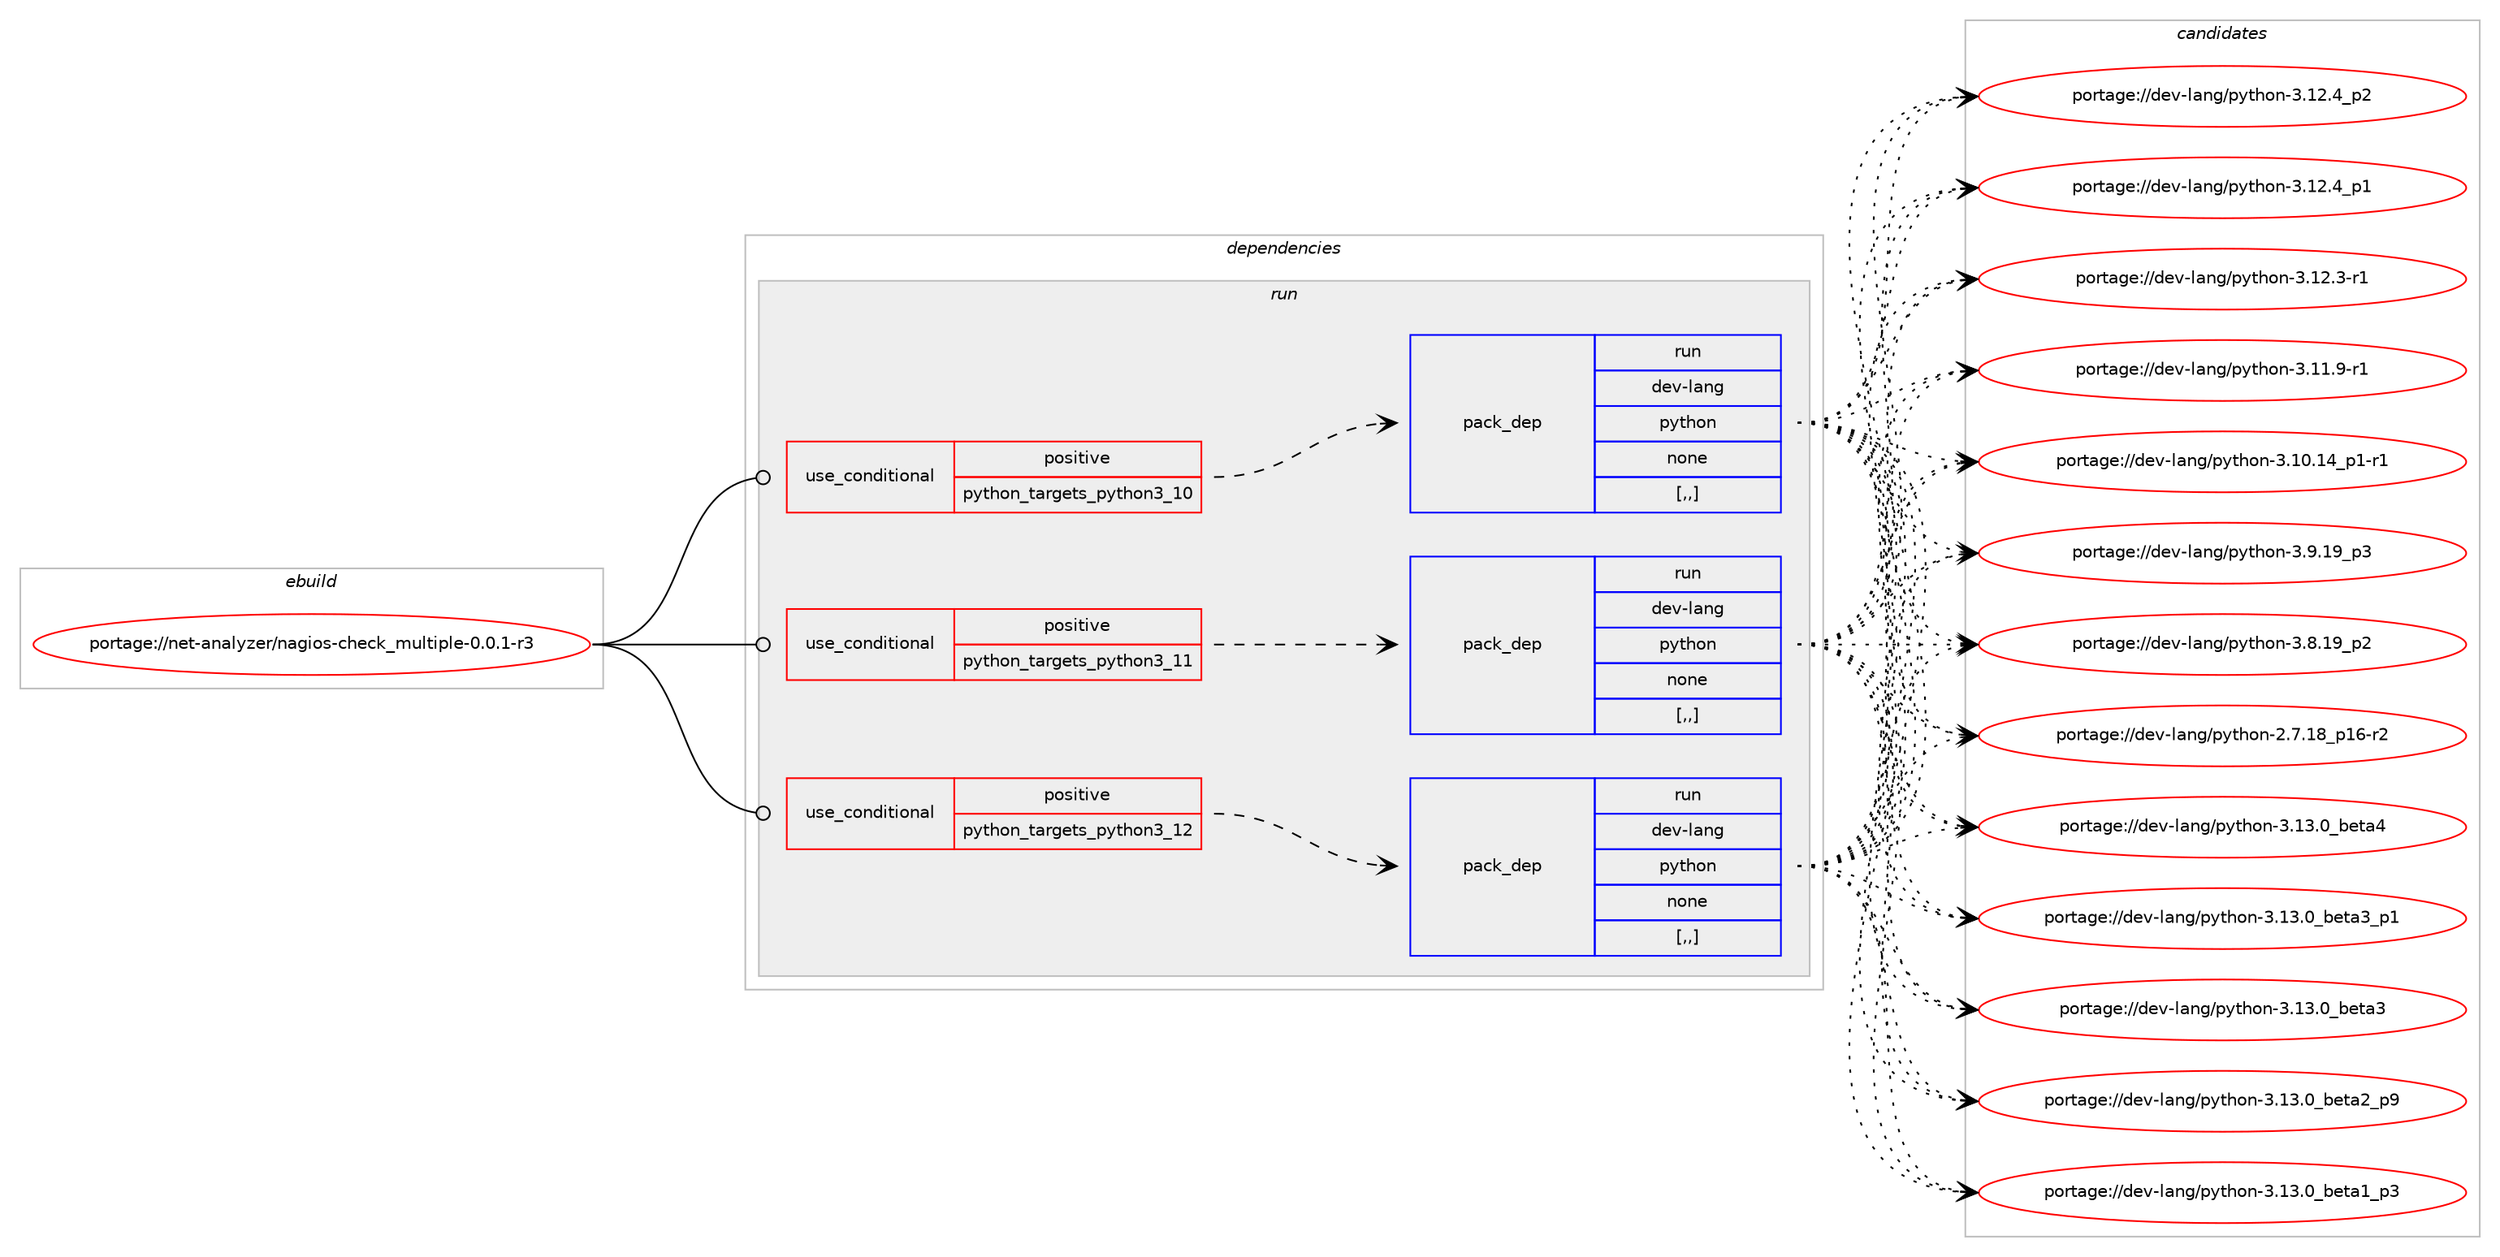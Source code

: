digraph prolog {

# *************
# Graph options
# *************

newrank=true;
concentrate=true;
compound=true;
graph [rankdir=LR,fontname=Helvetica,fontsize=10,ranksep=1.5];#, ranksep=2.5, nodesep=0.2];
edge  [arrowhead=vee];
node  [fontname=Helvetica,fontsize=10];

# **********
# The ebuild
# **********

subgraph cluster_leftcol {
color=gray;
label=<<i>ebuild</i>>;
id [label="portage://net-analyzer/nagios-check_multiple-0.0.1-r3", color=red, width=4, href="../net-analyzer/nagios-check_multiple-0.0.1-r3.svg"];
}

# ****************
# The dependencies
# ****************

subgraph cluster_midcol {
color=gray;
label=<<i>dependencies</i>>;
subgraph cluster_compile {
fillcolor="#eeeeee";
style=filled;
label=<<i>compile</i>>;
}
subgraph cluster_compileandrun {
fillcolor="#eeeeee";
style=filled;
label=<<i>compile and run</i>>;
}
subgraph cluster_run {
fillcolor="#eeeeee";
style=filled;
label=<<i>run</i>>;
subgraph cond87043 {
dependency338281 [label=<<TABLE BORDER="0" CELLBORDER="1" CELLSPACING="0" CELLPADDING="4"><TR><TD ROWSPAN="3" CELLPADDING="10">use_conditional</TD></TR><TR><TD>positive</TD></TR><TR><TD>python_targets_python3_10</TD></TR></TABLE>>, shape=none, color=red];
subgraph pack248675 {
dependency338282 [label=<<TABLE BORDER="0" CELLBORDER="1" CELLSPACING="0" CELLPADDING="4" WIDTH="220"><TR><TD ROWSPAN="6" CELLPADDING="30">pack_dep</TD></TR><TR><TD WIDTH="110">run</TD></TR><TR><TD>dev-lang</TD></TR><TR><TD>python</TD></TR><TR><TD>none</TD></TR><TR><TD>[,,]</TD></TR></TABLE>>, shape=none, color=blue];
}
dependency338281:e -> dependency338282:w [weight=20,style="dashed",arrowhead="vee"];
}
id:e -> dependency338281:w [weight=20,style="solid",arrowhead="odot"];
subgraph cond87044 {
dependency338283 [label=<<TABLE BORDER="0" CELLBORDER="1" CELLSPACING="0" CELLPADDING="4"><TR><TD ROWSPAN="3" CELLPADDING="10">use_conditional</TD></TR><TR><TD>positive</TD></TR><TR><TD>python_targets_python3_11</TD></TR></TABLE>>, shape=none, color=red];
subgraph pack248676 {
dependency338284 [label=<<TABLE BORDER="0" CELLBORDER="1" CELLSPACING="0" CELLPADDING="4" WIDTH="220"><TR><TD ROWSPAN="6" CELLPADDING="30">pack_dep</TD></TR><TR><TD WIDTH="110">run</TD></TR><TR><TD>dev-lang</TD></TR><TR><TD>python</TD></TR><TR><TD>none</TD></TR><TR><TD>[,,]</TD></TR></TABLE>>, shape=none, color=blue];
}
dependency338283:e -> dependency338284:w [weight=20,style="dashed",arrowhead="vee"];
}
id:e -> dependency338283:w [weight=20,style="solid",arrowhead="odot"];
subgraph cond87045 {
dependency338285 [label=<<TABLE BORDER="0" CELLBORDER="1" CELLSPACING="0" CELLPADDING="4"><TR><TD ROWSPAN="3" CELLPADDING="10">use_conditional</TD></TR><TR><TD>positive</TD></TR><TR><TD>python_targets_python3_12</TD></TR></TABLE>>, shape=none, color=red];
subgraph pack248677 {
dependency338286 [label=<<TABLE BORDER="0" CELLBORDER="1" CELLSPACING="0" CELLPADDING="4" WIDTH="220"><TR><TD ROWSPAN="6" CELLPADDING="30">pack_dep</TD></TR><TR><TD WIDTH="110">run</TD></TR><TR><TD>dev-lang</TD></TR><TR><TD>python</TD></TR><TR><TD>none</TD></TR><TR><TD>[,,]</TD></TR></TABLE>>, shape=none, color=blue];
}
dependency338285:e -> dependency338286:w [weight=20,style="dashed",arrowhead="vee"];
}
id:e -> dependency338285:w [weight=20,style="solid",arrowhead="odot"];
}
}

# **************
# The candidates
# **************

subgraph cluster_choices {
rank=same;
color=gray;
label=<<i>candidates</i>>;

subgraph choice248675 {
color=black;
nodesep=1;
choice1001011184510897110103471121211161041111104551464951464895981011169752 [label="portage://dev-lang/python-3.13.0_beta4", color=red, width=4,href="../dev-lang/python-3.13.0_beta4.svg"];
choice10010111845108971101034711212111610411111045514649514648959810111697519511249 [label="portage://dev-lang/python-3.13.0_beta3_p1", color=red, width=4,href="../dev-lang/python-3.13.0_beta3_p1.svg"];
choice1001011184510897110103471121211161041111104551464951464895981011169751 [label="portage://dev-lang/python-3.13.0_beta3", color=red, width=4,href="../dev-lang/python-3.13.0_beta3.svg"];
choice10010111845108971101034711212111610411111045514649514648959810111697509511257 [label="portage://dev-lang/python-3.13.0_beta2_p9", color=red, width=4,href="../dev-lang/python-3.13.0_beta2_p9.svg"];
choice10010111845108971101034711212111610411111045514649514648959810111697499511251 [label="portage://dev-lang/python-3.13.0_beta1_p3", color=red, width=4,href="../dev-lang/python-3.13.0_beta1_p3.svg"];
choice100101118451089711010347112121116104111110455146495046529511250 [label="portage://dev-lang/python-3.12.4_p2", color=red, width=4,href="../dev-lang/python-3.12.4_p2.svg"];
choice100101118451089711010347112121116104111110455146495046529511249 [label="portage://dev-lang/python-3.12.4_p1", color=red, width=4,href="../dev-lang/python-3.12.4_p1.svg"];
choice100101118451089711010347112121116104111110455146495046514511449 [label="portage://dev-lang/python-3.12.3-r1", color=red, width=4,href="../dev-lang/python-3.12.3-r1.svg"];
choice100101118451089711010347112121116104111110455146494946574511449 [label="portage://dev-lang/python-3.11.9-r1", color=red, width=4,href="../dev-lang/python-3.11.9-r1.svg"];
choice100101118451089711010347112121116104111110455146494846495295112494511449 [label="portage://dev-lang/python-3.10.14_p1-r1", color=red, width=4,href="../dev-lang/python-3.10.14_p1-r1.svg"];
choice100101118451089711010347112121116104111110455146574649579511251 [label="portage://dev-lang/python-3.9.19_p3", color=red, width=4,href="../dev-lang/python-3.9.19_p3.svg"];
choice100101118451089711010347112121116104111110455146564649579511250 [label="portage://dev-lang/python-3.8.19_p2", color=red, width=4,href="../dev-lang/python-3.8.19_p2.svg"];
choice100101118451089711010347112121116104111110455046554649569511249544511450 [label="portage://dev-lang/python-2.7.18_p16-r2", color=red, width=4,href="../dev-lang/python-2.7.18_p16-r2.svg"];
dependency338282:e -> choice1001011184510897110103471121211161041111104551464951464895981011169752:w [style=dotted,weight="100"];
dependency338282:e -> choice10010111845108971101034711212111610411111045514649514648959810111697519511249:w [style=dotted,weight="100"];
dependency338282:e -> choice1001011184510897110103471121211161041111104551464951464895981011169751:w [style=dotted,weight="100"];
dependency338282:e -> choice10010111845108971101034711212111610411111045514649514648959810111697509511257:w [style=dotted,weight="100"];
dependency338282:e -> choice10010111845108971101034711212111610411111045514649514648959810111697499511251:w [style=dotted,weight="100"];
dependency338282:e -> choice100101118451089711010347112121116104111110455146495046529511250:w [style=dotted,weight="100"];
dependency338282:e -> choice100101118451089711010347112121116104111110455146495046529511249:w [style=dotted,weight="100"];
dependency338282:e -> choice100101118451089711010347112121116104111110455146495046514511449:w [style=dotted,weight="100"];
dependency338282:e -> choice100101118451089711010347112121116104111110455146494946574511449:w [style=dotted,weight="100"];
dependency338282:e -> choice100101118451089711010347112121116104111110455146494846495295112494511449:w [style=dotted,weight="100"];
dependency338282:e -> choice100101118451089711010347112121116104111110455146574649579511251:w [style=dotted,weight="100"];
dependency338282:e -> choice100101118451089711010347112121116104111110455146564649579511250:w [style=dotted,weight="100"];
dependency338282:e -> choice100101118451089711010347112121116104111110455046554649569511249544511450:w [style=dotted,weight="100"];
}
subgraph choice248676 {
color=black;
nodesep=1;
choice1001011184510897110103471121211161041111104551464951464895981011169752 [label="portage://dev-lang/python-3.13.0_beta4", color=red, width=4,href="../dev-lang/python-3.13.0_beta4.svg"];
choice10010111845108971101034711212111610411111045514649514648959810111697519511249 [label="portage://dev-lang/python-3.13.0_beta3_p1", color=red, width=4,href="../dev-lang/python-3.13.0_beta3_p1.svg"];
choice1001011184510897110103471121211161041111104551464951464895981011169751 [label="portage://dev-lang/python-3.13.0_beta3", color=red, width=4,href="../dev-lang/python-3.13.0_beta3.svg"];
choice10010111845108971101034711212111610411111045514649514648959810111697509511257 [label="portage://dev-lang/python-3.13.0_beta2_p9", color=red, width=4,href="../dev-lang/python-3.13.0_beta2_p9.svg"];
choice10010111845108971101034711212111610411111045514649514648959810111697499511251 [label="portage://dev-lang/python-3.13.0_beta1_p3", color=red, width=4,href="../dev-lang/python-3.13.0_beta1_p3.svg"];
choice100101118451089711010347112121116104111110455146495046529511250 [label="portage://dev-lang/python-3.12.4_p2", color=red, width=4,href="../dev-lang/python-3.12.4_p2.svg"];
choice100101118451089711010347112121116104111110455146495046529511249 [label="portage://dev-lang/python-3.12.4_p1", color=red, width=4,href="../dev-lang/python-3.12.4_p1.svg"];
choice100101118451089711010347112121116104111110455146495046514511449 [label="portage://dev-lang/python-3.12.3-r1", color=red, width=4,href="../dev-lang/python-3.12.3-r1.svg"];
choice100101118451089711010347112121116104111110455146494946574511449 [label="portage://dev-lang/python-3.11.9-r1", color=red, width=4,href="../dev-lang/python-3.11.9-r1.svg"];
choice100101118451089711010347112121116104111110455146494846495295112494511449 [label="portage://dev-lang/python-3.10.14_p1-r1", color=red, width=4,href="../dev-lang/python-3.10.14_p1-r1.svg"];
choice100101118451089711010347112121116104111110455146574649579511251 [label="portage://dev-lang/python-3.9.19_p3", color=red, width=4,href="../dev-lang/python-3.9.19_p3.svg"];
choice100101118451089711010347112121116104111110455146564649579511250 [label="portage://dev-lang/python-3.8.19_p2", color=red, width=4,href="../dev-lang/python-3.8.19_p2.svg"];
choice100101118451089711010347112121116104111110455046554649569511249544511450 [label="portage://dev-lang/python-2.7.18_p16-r2", color=red, width=4,href="../dev-lang/python-2.7.18_p16-r2.svg"];
dependency338284:e -> choice1001011184510897110103471121211161041111104551464951464895981011169752:w [style=dotted,weight="100"];
dependency338284:e -> choice10010111845108971101034711212111610411111045514649514648959810111697519511249:w [style=dotted,weight="100"];
dependency338284:e -> choice1001011184510897110103471121211161041111104551464951464895981011169751:w [style=dotted,weight="100"];
dependency338284:e -> choice10010111845108971101034711212111610411111045514649514648959810111697509511257:w [style=dotted,weight="100"];
dependency338284:e -> choice10010111845108971101034711212111610411111045514649514648959810111697499511251:w [style=dotted,weight="100"];
dependency338284:e -> choice100101118451089711010347112121116104111110455146495046529511250:w [style=dotted,weight="100"];
dependency338284:e -> choice100101118451089711010347112121116104111110455146495046529511249:w [style=dotted,weight="100"];
dependency338284:e -> choice100101118451089711010347112121116104111110455146495046514511449:w [style=dotted,weight="100"];
dependency338284:e -> choice100101118451089711010347112121116104111110455146494946574511449:w [style=dotted,weight="100"];
dependency338284:e -> choice100101118451089711010347112121116104111110455146494846495295112494511449:w [style=dotted,weight="100"];
dependency338284:e -> choice100101118451089711010347112121116104111110455146574649579511251:w [style=dotted,weight="100"];
dependency338284:e -> choice100101118451089711010347112121116104111110455146564649579511250:w [style=dotted,weight="100"];
dependency338284:e -> choice100101118451089711010347112121116104111110455046554649569511249544511450:w [style=dotted,weight="100"];
}
subgraph choice248677 {
color=black;
nodesep=1;
choice1001011184510897110103471121211161041111104551464951464895981011169752 [label="portage://dev-lang/python-3.13.0_beta4", color=red, width=4,href="../dev-lang/python-3.13.0_beta4.svg"];
choice10010111845108971101034711212111610411111045514649514648959810111697519511249 [label="portage://dev-lang/python-3.13.0_beta3_p1", color=red, width=4,href="../dev-lang/python-3.13.0_beta3_p1.svg"];
choice1001011184510897110103471121211161041111104551464951464895981011169751 [label="portage://dev-lang/python-3.13.0_beta3", color=red, width=4,href="../dev-lang/python-3.13.0_beta3.svg"];
choice10010111845108971101034711212111610411111045514649514648959810111697509511257 [label="portage://dev-lang/python-3.13.0_beta2_p9", color=red, width=4,href="../dev-lang/python-3.13.0_beta2_p9.svg"];
choice10010111845108971101034711212111610411111045514649514648959810111697499511251 [label="portage://dev-lang/python-3.13.0_beta1_p3", color=red, width=4,href="../dev-lang/python-3.13.0_beta1_p3.svg"];
choice100101118451089711010347112121116104111110455146495046529511250 [label="portage://dev-lang/python-3.12.4_p2", color=red, width=4,href="../dev-lang/python-3.12.4_p2.svg"];
choice100101118451089711010347112121116104111110455146495046529511249 [label="portage://dev-lang/python-3.12.4_p1", color=red, width=4,href="../dev-lang/python-3.12.4_p1.svg"];
choice100101118451089711010347112121116104111110455146495046514511449 [label="portage://dev-lang/python-3.12.3-r1", color=red, width=4,href="../dev-lang/python-3.12.3-r1.svg"];
choice100101118451089711010347112121116104111110455146494946574511449 [label="portage://dev-lang/python-3.11.9-r1", color=red, width=4,href="../dev-lang/python-3.11.9-r1.svg"];
choice100101118451089711010347112121116104111110455146494846495295112494511449 [label="portage://dev-lang/python-3.10.14_p1-r1", color=red, width=4,href="../dev-lang/python-3.10.14_p1-r1.svg"];
choice100101118451089711010347112121116104111110455146574649579511251 [label="portage://dev-lang/python-3.9.19_p3", color=red, width=4,href="../dev-lang/python-3.9.19_p3.svg"];
choice100101118451089711010347112121116104111110455146564649579511250 [label="portage://dev-lang/python-3.8.19_p2", color=red, width=4,href="../dev-lang/python-3.8.19_p2.svg"];
choice100101118451089711010347112121116104111110455046554649569511249544511450 [label="portage://dev-lang/python-2.7.18_p16-r2", color=red, width=4,href="../dev-lang/python-2.7.18_p16-r2.svg"];
dependency338286:e -> choice1001011184510897110103471121211161041111104551464951464895981011169752:w [style=dotted,weight="100"];
dependency338286:e -> choice10010111845108971101034711212111610411111045514649514648959810111697519511249:w [style=dotted,weight="100"];
dependency338286:e -> choice1001011184510897110103471121211161041111104551464951464895981011169751:w [style=dotted,weight="100"];
dependency338286:e -> choice10010111845108971101034711212111610411111045514649514648959810111697509511257:w [style=dotted,weight="100"];
dependency338286:e -> choice10010111845108971101034711212111610411111045514649514648959810111697499511251:w [style=dotted,weight="100"];
dependency338286:e -> choice100101118451089711010347112121116104111110455146495046529511250:w [style=dotted,weight="100"];
dependency338286:e -> choice100101118451089711010347112121116104111110455146495046529511249:w [style=dotted,weight="100"];
dependency338286:e -> choice100101118451089711010347112121116104111110455146495046514511449:w [style=dotted,weight="100"];
dependency338286:e -> choice100101118451089711010347112121116104111110455146494946574511449:w [style=dotted,weight="100"];
dependency338286:e -> choice100101118451089711010347112121116104111110455146494846495295112494511449:w [style=dotted,weight="100"];
dependency338286:e -> choice100101118451089711010347112121116104111110455146574649579511251:w [style=dotted,weight="100"];
dependency338286:e -> choice100101118451089711010347112121116104111110455146564649579511250:w [style=dotted,weight="100"];
dependency338286:e -> choice100101118451089711010347112121116104111110455046554649569511249544511450:w [style=dotted,weight="100"];
}
}

}
